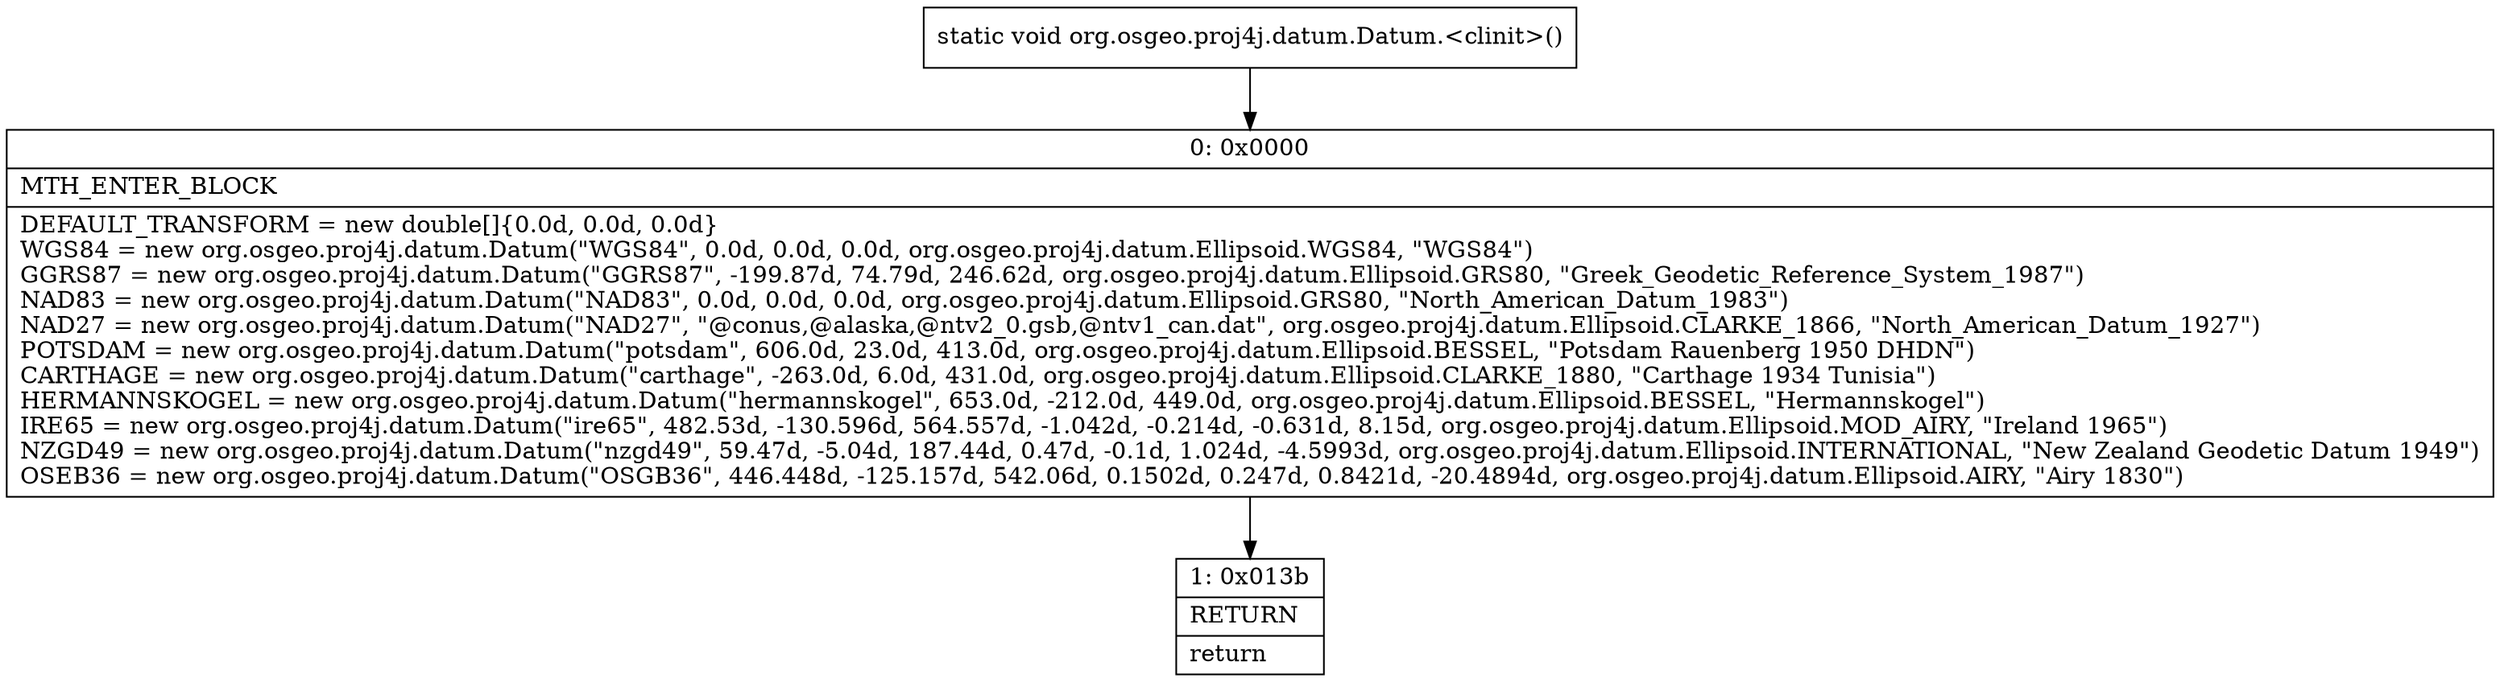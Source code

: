 digraph "CFG fororg.osgeo.proj4j.datum.Datum.\<clinit\>()V" {
Node_0 [shape=record,label="{0\:\ 0x0000|MTH_ENTER_BLOCK\l|DEFAULT_TRANSFORM = new double[]\{0.0d, 0.0d, 0.0d\}\lWGS84 = new org.osgeo.proj4j.datum.Datum(\"WGS84\", 0.0d, 0.0d, 0.0d, org.osgeo.proj4j.datum.Ellipsoid.WGS84, \"WGS84\")\lGGRS87 = new org.osgeo.proj4j.datum.Datum(\"GGRS87\", \-199.87d, 74.79d, 246.62d, org.osgeo.proj4j.datum.Ellipsoid.GRS80, \"Greek_Geodetic_Reference_System_1987\")\lNAD83 = new org.osgeo.proj4j.datum.Datum(\"NAD83\", 0.0d, 0.0d, 0.0d, org.osgeo.proj4j.datum.Ellipsoid.GRS80, \"North_American_Datum_1983\")\lNAD27 = new org.osgeo.proj4j.datum.Datum(\"NAD27\", \"@conus,@alaska,@ntv2_0.gsb,@ntv1_can.dat\", org.osgeo.proj4j.datum.Ellipsoid.CLARKE_1866, \"North_American_Datum_1927\")\lPOTSDAM = new org.osgeo.proj4j.datum.Datum(\"potsdam\", 606.0d, 23.0d, 413.0d, org.osgeo.proj4j.datum.Ellipsoid.BESSEL, \"Potsdam Rauenberg 1950 DHDN\")\lCARTHAGE = new org.osgeo.proj4j.datum.Datum(\"carthage\", \-263.0d, 6.0d, 431.0d, org.osgeo.proj4j.datum.Ellipsoid.CLARKE_1880, \"Carthage 1934 Tunisia\")\lHERMANNSKOGEL = new org.osgeo.proj4j.datum.Datum(\"hermannskogel\", 653.0d, \-212.0d, 449.0d, org.osgeo.proj4j.datum.Ellipsoid.BESSEL, \"Hermannskogel\")\lIRE65 = new org.osgeo.proj4j.datum.Datum(\"ire65\", 482.53d, \-130.596d, 564.557d, \-1.042d, \-0.214d, \-0.631d, 8.15d, org.osgeo.proj4j.datum.Ellipsoid.MOD_AIRY, \"Ireland 1965\")\lNZGD49 = new org.osgeo.proj4j.datum.Datum(\"nzgd49\", 59.47d, \-5.04d, 187.44d, 0.47d, \-0.1d, 1.024d, \-4.5993d, org.osgeo.proj4j.datum.Ellipsoid.INTERNATIONAL, \"New Zealand Geodetic Datum 1949\")\lOSEB36 = new org.osgeo.proj4j.datum.Datum(\"OSGB36\", 446.448d, \-125.157d, 542.06d, 0.1502d, 0.247d, 0.8421d, \-20.4894d, org.osgeo.proj4j.datum.Ellipsoid.AIRY, \"Airy 1830\")\l}"];
Node_1 [shape=record,label="{1\:\ 0x013b|RETURN\l|return\l}"];
MethodNode[shape=record,label="{static void org.osgeo.proj4j.datum.Datum.\<clinit\>() }"];
MethodNode -> Node_0;
Node_0 -> Node_1;
}

